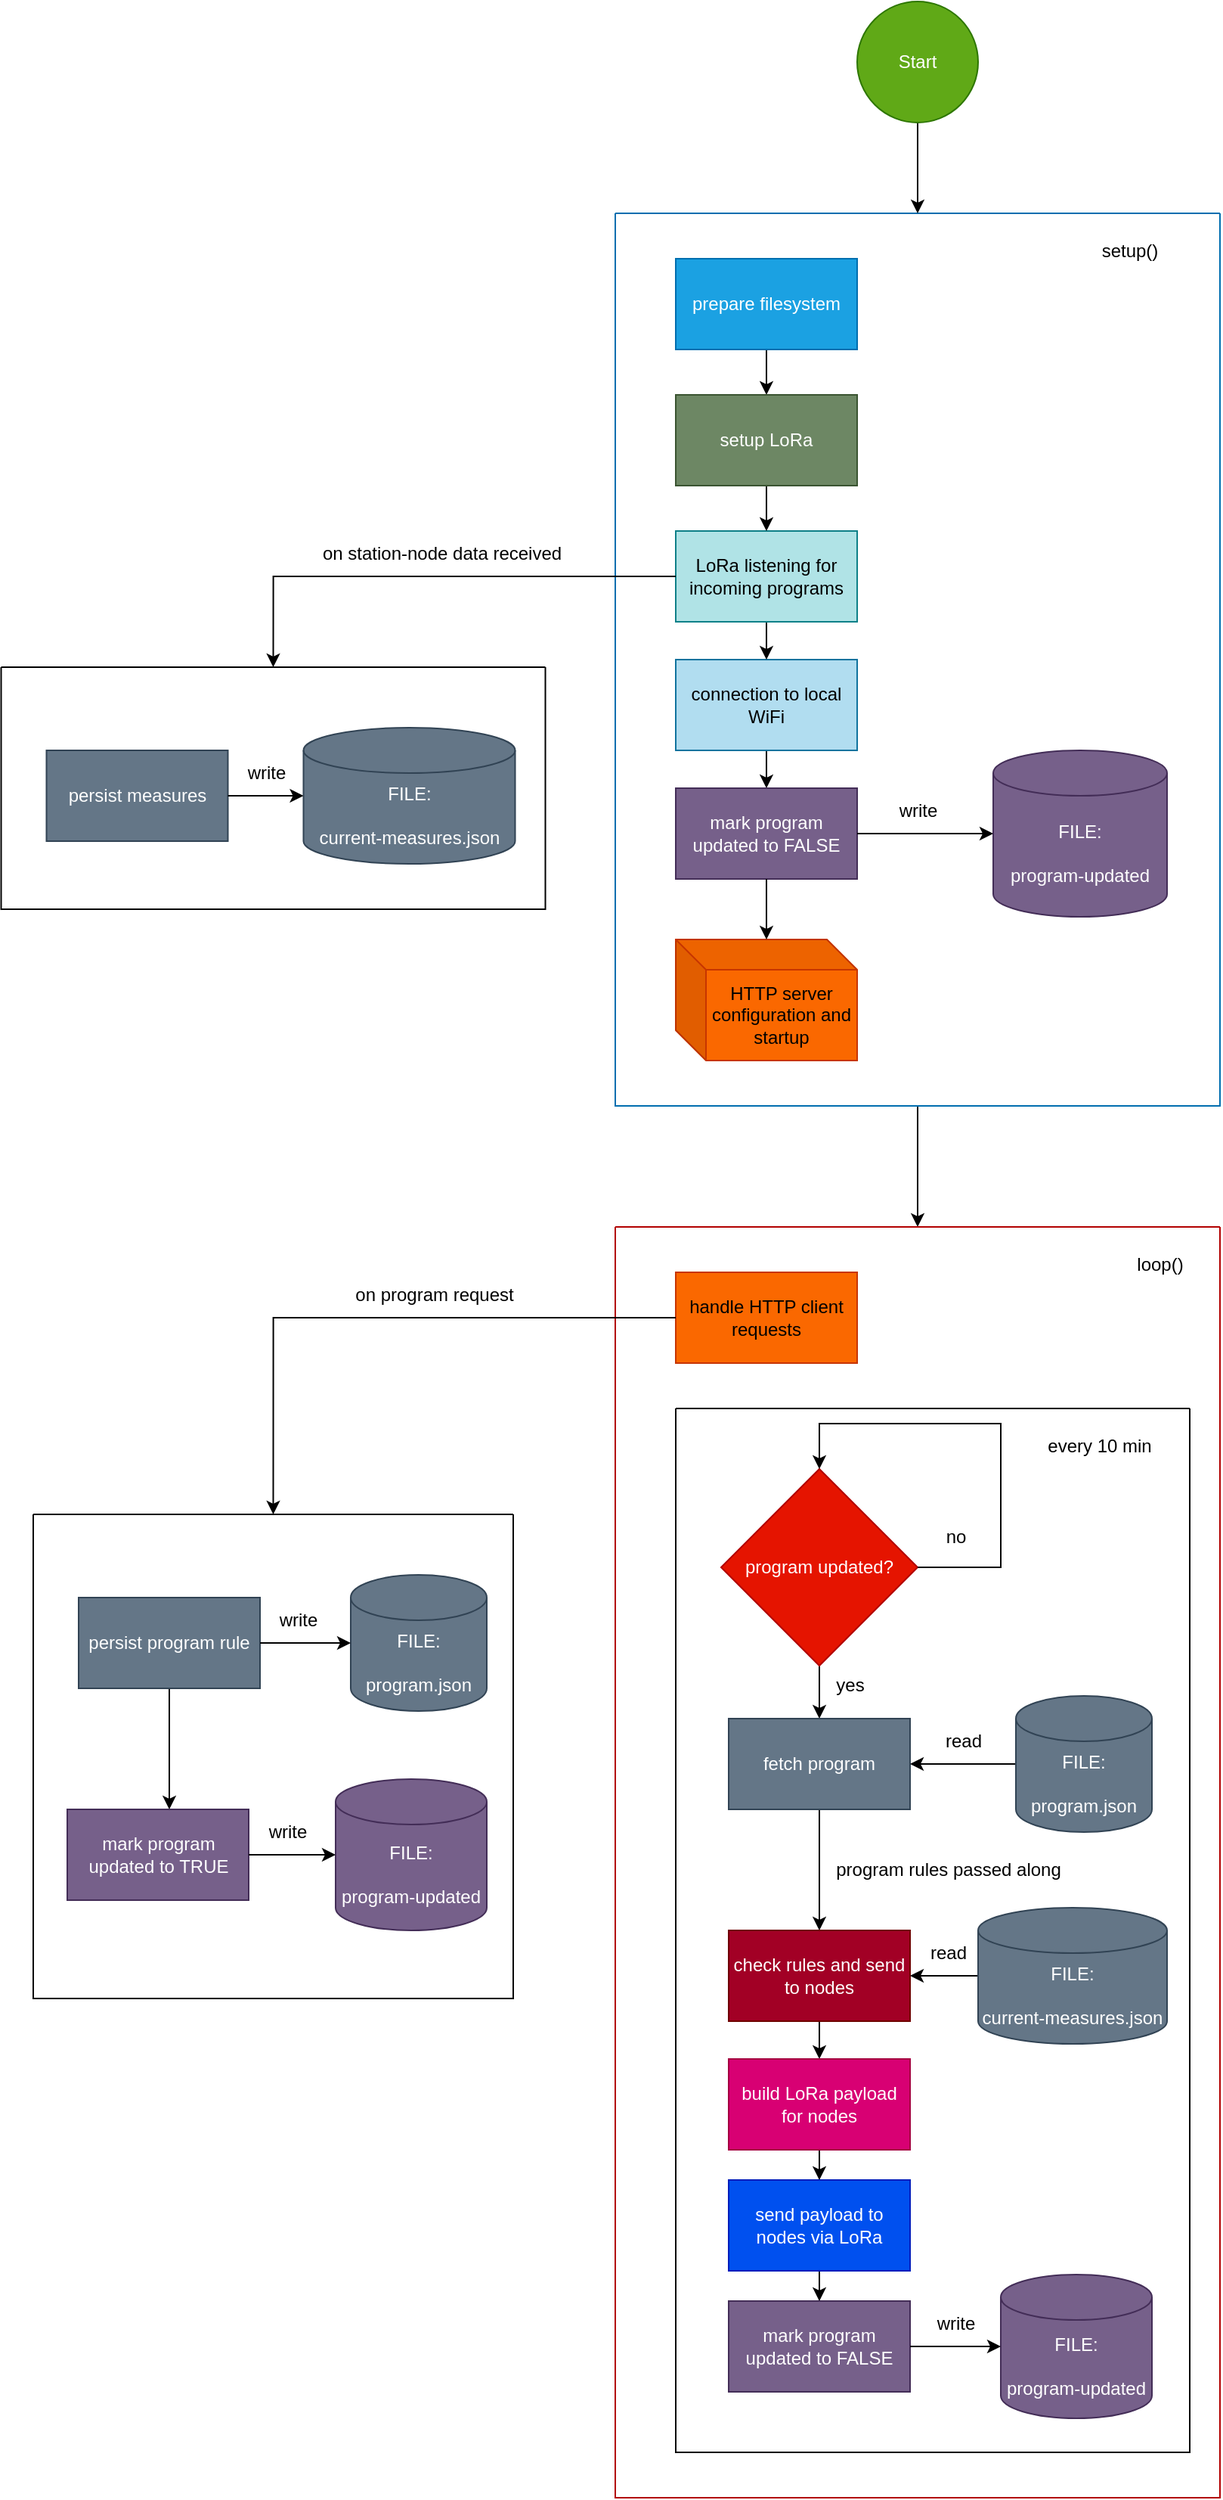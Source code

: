 <mxfile version="28.0.7">
  <diagram id="master-node" name="Flow">
    <mxGraphModel dx="2276" dy="722" grid="1" gridSize="10" guides="1" tooltips="1" connect="1" arrows="1" fold="1" page="1" pageScale="1" pageWidth="850" pageHeight="1100" background="#ffffff" math="0" shadow="0">
      <root>
        <mxCell id="0" />
        <mxCell id="1" parent="0" />
        <mxCell id="e-fHg1qAu55DlBUtpJUG-63" style="edgeStyle=orthogonalEdgeStyle;rounded=0;orthogonalLoop=1;jettySize=auto;html=1;" parent="1" source="e-fHg1qAu55DlBUtpJUG-8" target="e-fHg1qAu55DlBUtpJUG-29" edge="1">
          <mxGeometry relative="1" as="geometry" />
        </mxCell>
        <mxCell id="e-fHg1qAu55DlBUtpJUG-8" value="" style="swimlane;startSize=0;fillColor=#1ba1e2;fontColor=#ffffff;strokeColor=#006EAF;" parent="1" vertex="1">
          <mxGeometry x="225" y="180" width="400" height="590" as="geometry" />
        </mxCell>
        <mxCell id="e-fHg1qAu55DlBUtpJUG-10" value="setup()" style="text;html=1;align=center;verticalAlign=middle;resizable=0;points=[];autosize=1;strokeColor=none;fillColor=none;" parent="e-fHg1qAu55DlBUtpJUG-8" vertex="1">
          <mxGeometry x="310" y="10" width="60" height="30" as="geometry" />
        </mxCell>
        <mxCell id="e-fHg1qAu55DlBUtpJUG-23" style="edgeStyle=orthogonalEdgeStyle;rounded=0;orthogonalLoop=1;jettySize=auto;html=1;" parent="e-fHg1qAu55DlBUtpJUG-8" source="e-fHg1qAu55DlBUtpJUG-11" target="e-fHg1qAu55DlBUtpJUG-12" edge="1">
          <mxGeometry relative="1" as="geometry" />
        </mxCell>
        <mxCell id="e-fHg1qAu55DlBUtpJUG-11" value="prepare filesystem" style="rounded=0;whiteSpace=wrap;html=1;fillColor=#1ba1e2;fontColor=#ffffff;strokeColor=#006EAF;" parent="e-fHg1qAu55DlBUtpJUG-8" vertex="1">
          <mxGeometry x="40" y="30" width="120" height="60" as="geometry" />
        </mxCell>
        <mxCell id="e-fHg1qAu55DlBUtpJUG-26" style="edgeStyle=orthogonalEdgeStyle;rounded=0;orthogonalLoop=1;jettySize=auto;html=1;" parent="e-fHg1qAu55DlBUtpJUG-8" source="e-fHg1qAu55DlBUtpJUG-15" target="e-fHg1qAu55DlBUtpJUG-18" edge="1">
          <mxGeometry relative="1" as="geometry" />
        </mxCell>
        <mxCell id="e-fHg1qAu55DlBUtpJUG-15" value="connection to local WiFi" style="rounded=0;whiteSpace=wrap;html=1;fillColor=#b1ddf0;strokeColor=#10739e;" parent="e-fHg1qAu55DlBUtpJUG-8" vertex="1">
          <mxGeometry x="40" y="295" width="120" height="60" as="geometry" />
        </mxCell>
        <mxCell id="e-fHg1qAu55DlBUtpJUG-25" style="edgeStyle=orthogonalEdgeStyle;rounded=0;orthogonalLoop=1;jettySize=auto;html=1;" parent="e-fHg1qAu55DlBUtpJUG-8" source="e-fHg1qAu55DlBUtpJUG-13" target="e-fHg1qAu55DlBUtpJUG-15" edge="1">
          <mxGeometry relative="1" as="geometry" />
        </mxCell>
        <mxCell id="e-fHg1qAu55DlBUtpJUG-13" value="LoRa listening for incoming programs" style="rounded=0;whiteSpace=wrap;html=1;fillColor=#b0e3e6;strokeColor=#0e8088;" parent="e-fHg1qAu55DlBUtpJUG-8" vertex="1">
          <mxGeometry x="40" y="210" width="120" height="60" as="geometry" />
        </mxCell>
        <mxCell id="e-fHg1qAu55DlBUtpJUG-24" style="edgeStyle=orthogonalEdgeStyle;rounded=0;orthogonalLoop=1;jettySize=auto;html=1;" parent="e-fHg1qAu55DlBUtpJUG-8" source="e-fHg1qAu55DlBUtpJUG-12" target="e-fHg1qAu55DlBUtpJUG-13" edge="1">
          <mxGeometry relative="1" as="geometry" />
        </mxCell>
        <mxCell id="e-fHg1qAu55DlBUtpJUG-12" value="setup LoRa" style="rounded=0;whiteSpace=wrap;html=1;fillColor=#6d8764;fontColor=#ffffff;strokeColor=#3A5431;" parent="e-fHg1qAu55DlBUtpJUG-8" vertex="1">
          <mxGeometry x="40" y="120" width="120" height="60" as="geometry" />
        </mxCell>
        <mxCell id="e-fHg1qAu55DlBUtpJUG-17" value="HTTP server configuration and startup" style="shape=cube;whiteSpace=wrap;html=1;boundedLbl=1;backgroundOutline=1;darkOpacity=0.05;darkOpacity2=0.1;fillColor=#fa6800;fontColor=#000000;strokeColor=#C73500;" parent="e-fHg1qAu55DlBUtpJUG-8" vertex="1">
          <mxGeometry x="40" y="480" width="120" height="80" as="geometry" />
        </mxCell>
        <mxCell id="e-fHg1qAu55DlBUtpJUG-18" value="mark program updated to FALSE" style="rounded=0;whiteSpace=wrap;html=1;fillColor=#76608a;fontColor=#ffffff;strokeColor=#432D57;" parent="e-fHg1qAu55DlBUtpJUG-8" vertex="1">
          <mxGeometry x="40" y="380" width="120" height="60" as="geometry" />
        </mxCell>
        <mxCell id="e-fHg1qAu55DlBUtpJUG-19" value="&lt;div&gt;FILE:&lt;/div&gt;&lt;div&gt;&lt;br&gt;&lt;/div&gt;&lt;div&gt;program-updated&lt;/div&gt;" style="shape=cylinder3;whiteSpace=wrap;html=1;boundedLbl=1;backgroundOutline=1;size=15;fillColor=#76608a;fontColor=#ffffff;strokeColor=#432D57;" parent="e-fHg1qAu55DlBUtpJUG-8" vertex="1">
          <mxGeometry x="250" y="355" width="115" height="110" as="geometry" />
        </mxCell>
        <mxCell id="e-fHg1qAu55DlBUtpJUG-20" style="edgeStyle=orthogonalEdgeStyle;rounded=0;orthogonalLoop=1;jettySize=auto;html=1;entryX=0;entryY=0.5;entryDx=0;entryDy=0;entryPerimeter=0;" parent="e-fHg1qAu55DlBUtpJUG-8" source="e-fHg1qAu55DlBUtpJUG-18" target="e-fHg1qAu55DlBUtpJUG-19" edge="1">
          <mxGeometry relative="1" as="geometry" />
        </mxCell>
        <mxCell id="e-fHg1qAu55DlBUtpJUG-21" value="write" style="text;html=1;align=center;verticalAlign=middle;resizable=0;points=[];autosize=1;strokeColor=none;fillColor=none;" parent="e-fHg1qAu55DlBUtpJUG-8" vertex="1">
          <mxGeometry x="175" y="380" width="50" height="30" as="geometry" />
        </mxCell>
        <mxCell id="e-fHg1qAu55DlBUtpJUG-27" style="edgeStyle=orthogonalEdgeStyle;rounded=0;orthogonalLoop=1;jettySize=auto;html=1;entryX=0.5;entryY=0;entryDx=0;entryDy=0;entryPerimeter=0;" parent="e-fHg1qAu55DlBUtpJUG-8" source="e-fHg1qAu55DlBUtpJUG-18" target="e-fHg1qAu55DlBUtpJUG-17" edge="1">
          <mxGeometry relative="1" as="geometry" />
        </mxCell>
        <mxCell id="e-fHg1qAu55DlBUtpJUG-28" style="edgeStyle=orthogonalEdgeStyle;rounded=0;orthogonalLoop=1;jettySize=auto;html=1;entryX=0.5;entryY=0;entryDx=0;entryDy=0;" parent="1" source="e-fHg1qAu55DlBUtpJUG-9" target="e-fHg1qAu55DlBUtpJUG-8" edge="1">
          <mxGeometry relative="1" as="geometry" />
        </mxCell>
        <mxCell id="e-fHg1qAu55DlBUtpJUG-9" value="Start" style="ellipse;whiteSpace=wrap;html=1;aspect=fixed;fillColor=#60a917;fontColor=#ffffff;strokeColor=#2D7600;" parent="1" vertex="1">
          <mxGeometry x="385" y="40" width="80" height="80" as="geometry" />
        </mxCell>
        <mxCell id="e-fHg1qAu55DlBUtpJUG-29" value="" style="swimlane;startSize=0;fillColor=#e51400;fontColor=#ffffff;strokeColor=#B20000;" parent="1" vertex="1">
          <mxGeometry x="225" y="850" width="400" height="840" as="geometry" />
        </mxCell>
        <mxCell id="e-fHg1qAu55DlBUtpJUG-30" value="loop()" style="text;html=1;align=center;verticalAlign=middle;resizable=0;points=[];autosize=1;strokeColor=none;fillColor=none;" parent="e-fHg1qAu55DlBUtpJUG-29" vertex="1">
          <mxGeometry x="335" y="10" width="50" height="30" as="geometry" />
        </mxCell>
        <mxCell id="e-fHg1qAu55DlBUtpJUG-32" value="handle HTTP client requests" style="rounded=0;whiteSpace=wrap;html=1;fillColor=#fa6800;fontColor=#000000;strokeColor=#C73500;" parent="e-fHg1qAu55DlBUtpJUG-29" vertex="1">
          <mxGeometry x="40" y="30" width="120" height="60" as="geometry" />
        </mxCell>
        <mxCell id="e-fHg1qAu55DlBUtpJUG-47" value="" style="swimlane;startSize=0;" parent="e-fHg1qAu55DlBUtpJUG-29" vertex="1">
          <mxGeometry x="40" y="120" width="340" height="690" as="geometry" />
        </mxCell>
        <mxCell id="e-fHg1qAu55DlBUtpJUG-48" value="every 10 min" style="text;html=1;align=center;verticalAlign=middle;resizable=0;points=[];autosize=1;strokeColor=none;fillColor=none;" parent="e-fHg1qAu55DlBUtpJUG-47" vertex="1">
          <mxGeometry x="235" y="10" width="90" height="30" as="geometry" />
        </mxCell>
        <mxCell id="e-fHg1qAu55DlBUtpJUG-51" value="" style="edgeStyle=orthogonalEdgeStyle;rounded=0;orthogonalLoop=1;jettySize=auto;html=1;" parent="e-fHg1qAu55DlBUtpJUG-47" source="e-fHg1qAu55DlBUtpJUG-49" target="e-fHg1qAu55DlBUtpJUG-50" edge="1">
          <mxGeometry relative="1" as="geometry" />
        </mxCell>
        <mxCell id="e-fHg1qAu55DlBUtpJUG-49" value="program updated?" style="rhombus;whiteSpace=wrap;html=1;fillColor=#e51400;fontColor=#ffffff;strokeColor=#B20000;" parent="e-fHg1qAu55DlBUtpJUG-47" vertex="1">
          <mxGeometry x="30" y="40" width="130" height="130" as="geometry" />
        </mxCell>
        <mxCell id="e-fHg1qAu55DlBUtpJUG-65" value="" style="edgeStyle=orthogonalEdgeStyle;rounded=0;orthogonalLoop=1;jettySize=auto;html=1;" parent="e-fHg1qAu55DlBUtpJUG-47" source="e-fHg1qAu55DlBUtpJUG-50" target="e-fHg1qAu55DlBUtpJUG-64" edge="1">
          <mxGeometry relative="1" as="geometry" />
        </mxCell>
        <mxCell id="e-fHg1qAu55DlBUtpJUG-50" value="fetch program" style="whiteSpace=wrap;html=1;fillColor=#647687;fontColor=#ffffff;strokeColor=#314354;" parent="e-fHg1qAu55DlBUtpJUG-47" vertex="1">
          <mxGeometry x="35" y="205" width="120" height="60" as="geometry" />
        </mxCell>
        <mxCell id="e-fHg1qAu55DlBUtpJUG-53" style="edgeStyle=orthogonalEdgeStyle;rounded=0;orthogonalLoop=1;jettySize=auto;html=1;entryX=1;entryY=0.5;entryDx=0;entryDy=0;" parent="e-fHg1qAu55DlBUtpJUG-47" source="e-fHg1qAu55DlBUtpJUG-52" target="e-fHg1qAu55DlBUtpJUG-50" edge="1">
          <mxGeometry relative="1" as="geometry" />
        </mxCell>
        <mxCell id="e-fHg1qAu55DlBUtpJUG-52" value="&lt;div&gt;FILE:&lt;/div&gt;&lt;div&gt;&lt;br&gt;&lt;/div&gt;&lt;div&gt;program.json&lt;/div&gt;" style="shape=cylinder3;whiteSpace=wrap;html=1;boundedLbl=1;backgroundOutline=1;size=15;fillColor=#647687;fontColor=#ffffff;strokeColor=#314354;" parent="e-fHg1qAu55DlBUtpJUG-47" vertex="1">
          <mxGeometry x="225" y="190" width="90" height="90" as="geometry" />
        </mxCell>
        <mxCell id="e-fHg1qAu55DlBUtpJUG-54" value="read" style="text;html=1;align=center;verticalAlign=middle;resizable=0;points=[];autosize=1;strokeColor=none;fillColor=none;" parent="e-fHg1qAu55DlBUtpJUG-47" vertex="1">
          <mxGeometry x="165" y="205" width="50" height="30" as="geometry" />
        </mxCell>
        <mxCell id="e-fHg1qAu55DlBUtpJUG-68" value="" style="edgeStyle=orthogonalEdgeStyle;rounded=0;orthogonalLoop=1;jettySize=auto;html=1;" parent="e-fHg1qAu55DlBUtpJUG-47" source="e-fHg1qAu55DlBUtpJUG-64" target="e-fHg1qAu55DlBUtpJUG-67" edge="1">
          <mxGeometry relative="1" as="geometry" />
        </mxCell>
        <mxCell id="e-fHg1qAu55DlBUtpJUG-64" value="check rules and send to nodes" style="whiteSpace=wrap;html=1;fillColor=#a20025;fontColor=#ffffff;strokeColor=#6F0000;" parent="e-fHg1qAu55DlBUtpJUG-47" vertex="1">
          <mxGeometry x="35" y="345" width="120" height="60" as="geometry" />
        </mxCell>
        <mxCell id="e-fHg1qAu55DlBUtpJUG-66" value="program rules passed along" style="text;html=1;align=center;verticalAlign=middle;resizable=0;points=[];autosize=1;strokeColor=none;fillColor=none;" parent="e-fHg1qAu55DlBUtpJUG-47" vertex="1">
          <mxGeometry x="95" y="290" width="170" height="30" as="geometry" />
        </mxCell>
        <mxCell id="e-fHg1qAu55DlBUtpJUG-70" value="" style="edgeStyle=orthogonalEdgeStyle;rounded=0;orthogonalLoop=1;jettySize=auto;html=1;" parent="e-fHg1qAu55DlBUtpJUG-47" source="e-fHg1qAu55DlBUtpJUG-67" target="e-fHg1qAu55DlBUtpJUG-69" edge="1">
          <mxGeometry relative="1" as="geometry" />
        </mxCell>
        <mxCell id="e-fHg1qAu55DlBUtpJUG-67" value="build LoRa payload for nodes" style="whiteSpace=wrap;html=1;fillColor=#d80073;fontColor=#ffffff;strokeColor=#A50040;" parent="e-fHg1qAu55DlBUtpJUG-47" vertex="1">
          <mxGeometry x="35" y="430" width="120" height="60" as="geometry" />
        </mxCell>
        <mxCell id="e-fHg1qAu55DlBUtpJUG-71" style="edgeStyle=orthogonalEdgeStyle;rounded=0;orthogonalLoop=1;jettySize=auto;html=1;entryX=0.5;entryY=0;entryDx=0;entryDy=0;" parent="e-fHg1qAu55DlBUtpJUG-47" source="e-fHg1qAu55DlBUtpJUG-69" target="e-fHg1qAu55DlBUtpJUG-57" edge="1">
          <mxGeometry relative="1" as="geometry" />
        </mxCell>
        <mxCell id="e-fHg1qAu55DlBUtpJUG-69" value="send payload to nodes via LoRa" style="whiteSpace=wrap;html=1;fillColor=#0050ef;fontColor=#ffffff;strokeColor=#001DBC;" parent="e-fHg1qAu55DlBUtpJUG-47" vertex="1">
          <mxGeometry x="35" y="510" width="120" height="60" as="geometry" />
        </mxCell>
        <mxCell id="e-fHg1qAu55DlBUtpJUG-57" value="mark program updated to FALSE" style="rounded=0;whiteSpace=wrap;html=1;fillColor=#76608a;fontColor=#ffffff;strokeColor=#432D57;" parent="e-fHg1qAu55DlBUtpJUG-47" vertex="1">
          <mxGeometry x="35" y="590" width="120" height="60" as="geometry" />
        </mxCell>
        <mxCell id="e-fHg1qAu55DlBUtpJUG-58" value="&lt;div&gt;FILE:&lt;/div&gt;&lt;div&gt;&lt;br&gt;&lt;/div&gt;&lt;div&gt;program-updated&lt;/div&gt;" style="shape=cylinder3;whiteSpace=wrap;html=1;boundedLbl=1;backgroundOutline=1;size=15;fillColor=#76608a;fontColor=#ffffff;strokeColor=#432D57;" parent="e-fHg1qAu55DlBUtpJUG-47" vertex="1">
          <mxGeometry x="215" y="572.5" width="100" height="95" as="geometry" />
        </mxCell>
        <mxCell id="e-fHg1qAu55DlBUtpJUG-59" value="write" style="text;html=1;align=center;verticalAlign=middle;resizable=0;points=[];autosize=1;strokeColor=none;fillColor=none;" parent="e-fHg1qAu55DlBUtpJUG-47" vertex="1">
          <mxGeometry x="160" y="590" width="50" height="30" as="geometry" />
        </mxCell>
        <mxCell id="e-fHg1qAu55DlBUtpJUG-60" style="edgeStyle=orthogonalEdgeStyle;rounded=0;orthogonalLoop=1;jettySize=auto;html=1;entryX=0;entryY=0.5;entryDx=0;entryDy=0;entryPerimeter=0;" parent="e-fHg1qAu55DlBUtpJUG-47" source="e-fHg1qAu55DlBUtpJUG-57" target="e-fHg1qAu55DlBUtpJUG-58" edge="1">
          <mxGeometry relative="1" as="geometry" />
        </mxCell>
        <mxCell id="e-fHg1qAu55DlBUtpJUG-93" style="edgeStyle=orthogonalEdgeStyle;rounded=0;orthogonalLoop=1;jettySize=auto;html=1;entryX=0.5;entryY=0;entryDx=0;entryDy=0;exitX=1;exitY=0.5;exitDx=0;exitDy=0;" parent="e-fHg1qAu55DlBUtpJUG-47" source="e-fHg1qAu55DlBUtpJUG-49" target="e-fHg1qAu55DlBUtpJUG-49" edge="1">
          <mxGeometry relative="1" as="geometry">
            <Array as="points">
              <mxPoint x="215" y="105" />
              <mxPoint x="215" y="10" />
              <mxPoint x="95" y="10" />
            </Array>
          </mxGeometry>
        </mxCell>
        <mxCell id="e-fHg1qAu55DlBUtpJUG-94" value="no" style="text;html=1;align=center;verticalAlign=middle;resizable=0;points=[];autosize=1;strokeColor=none;fillColor=none;" parent="e-fHg1qAu55DlBUtpJUG-47" vertex="1">
          <mxGeometry x="165" y="70" width="40" height="30" as="geometry" />
        </mxCell>
        <mxCell id="2DC66a1OrA8EMdjXUKhQ-19" style="edgeStyle=orthogonalEdgeStyle;rounded=0;orthogonalLoop=1;jettySize=auto;html=1;entryX=1;entryY=0.5;entryDx=0;entryDy=0;" edge="1" parent="e-fHg1qAu55DlBUtpJUG-47" source="2DC66a1OrA8EMdjXUKhQ-18" target="e-fHg1qAu55DlBUtpJUG-64">
          <mxGeometry relative="1" as="geometry" />
        </mxCell>
        <mxCell id="2DC66a1OrA8EMdjXUKhQ-18" value="&lt;div&gt;FILE:&lt;/div&gt;&lt;div&gt;&lt;br&gt;&lt;/div&gt;&lt;div&gt;current-measures.json&lt;/div&gt;" style="shape=cylinder3;whiteSpace=wrap;html=1;boundedLbl=1;backgroundOutline=1;size=15;fillColor=#647687;fontColor=#ffffff;strokeColor=#314354;" vertex="1" parent="e-fHg1qAu55DlBUtpJUG-47">
          <mxGeometry x="200" y="330" width="125" height="90" as="geometry" />
        </mxCell>
        <mxCell id="2DC66a1OrA8EMdjXUKhQ-20" value="&lt;div&gt;read&lt;/div&gt;" style="text;html=1;align=center;verticalAlign=middle;resizable=0;points=[];autosize=1;strokeColor=none;fillColor=none;" vertex="1" parent="e-fHg1qAu55DlBUtpJUG-47">
          <mxGeometry x="155" y="345" width="50" height="30" as="geometry" />
        </mxCell>
        <mxCell id="e-fHg1qAu55DlBUtpJUG-72" value="yes" style="text;html=1;align=center;verticalAlign=middle;resizable=0;points=[];autosize=1;strokeColor=none;fillColor=none;" parent="1" vertex="1">
          <mxGeometry x="360" y="1138" width="40" height="30" as="geometry" />
        </mxCell>
        <mxCell id="e-fHg1qAu55DlBUtpJUG-74" value="" style="swimlane;startSize=0;" parent="1" vertex="1">
          <mxGeometry x="-160" y="1040" width="317.5" height="320" as="geometry" />
        </mxCell>
        <mxCell id="e-fHg1qAu55DlBUtpJUG-82" value="" style="edgeStyle=orthogonalEdgeStyle;rounded=0;orthogonalLoop=1;jettySize=auto;html=1;" parent="e-fHg1qAu55DlBUtpJUG-74" source="e-fHg1qAu55DlBUtpJUG-76" edge="1">
          <mxGeometry relative="1" as="geometry">
            <mxPoint x="90" y="195" as="targetPoint" />
          </mxGeometry>
        </mxCell>
        <mxCell id="e-fHg1qAu55DlBUtpJUG-76" value="persist program rule" style="whiteSpace=wrap;html=1;fillColor=#647687;fontColor=#ffffff;strokeColor=#314354;" parent="e-fHg1qAu55DlBUtpJUG-74" vertex="1">
          <mxGeometry x="30" y="55" width="120" height="60" as="geometry" />
        </mxCell>
        <mxCell id="e-fHg1qAu55DlBUtpJUG-78" value="&lt;div&gt;FILE:&lt;/div&gt;&lt;div&gt;&lt;br&gt;&lt;/div&gt;&lt;div&gt;program.json&lt;/div&gt;" style="shape=cylinder3;whiteSpace=wrap;html=1;boundedLbl=1;backgroundOutline=1;size=15;fillColor=#647687;fontColor=#ffffff;strokeColor=#314354;" parent="e-fHg1qAu55DlBUtpJUG-74" vertex="1">
          <mxGeometry x="210" y="40" width="90" height="90" as="geometry" />
        </mxCell>
        <mxCell id="e-fHg1qAu55DlBUtpJUG-79" style="edgeStyle=orthogonalEdgeStyle;rounded=0;orthogonalLoop=1;jettySize=auto;html=1;entryX=0;entryY=0.5;entryDx=0;entryDy=0;entryPerimeter=0;" parent="e-fHg1qAu55DlBUtpJUG-74" source="e-fHg1qAu55DlBUtpJUG-76" target="e-fHg1qAu55DlBUtpJUG-78" edge="1">
          <mxGeometry relative="1" as="geometry" />
        </mxCell>
        <mxCell id="e-fHg1qAu55DlBUtpJUG-80" value="write" style="text;html=1;align=center;verticalAlign=middle;resizable=0;points=[];autosize=1;strokeColor=none;fillColor=none;" parent="e-fHg1qAu55DlBUtpJUG-74" vertex="1">
          <mxGeometry x="150" y="55" width="50" height="30" as="geometry" />
        </mxCell>
        <mxCell id="e-fHg1qAu55DlBUtpJUG-84" value="mark program updated to TRUE" style="rounded=0;whiteSpace=wrap;html=1;fillColor=#76608a;fontColor=#ffffff;strokeColor=#432D57;" parent="e-fHg1qAu55DlBUtpJUG-74" vertex="1">
          <mxGeometry x="22.5" y="195" width="120" height="60" as="geometry" />
        </mxCell>
        <mxCell id="e-fHg1qAu55DlBUtpJUG-85" value="&lt;div&gt;FILE:&lt;/div&gt;&lt;div&gt;&lt;br&gt;&lt;/div&gt;&lt;div&gt;program-updated&lt;/div&gt;" style="shape=cylinder3;whiteSpace=wrap;html=1;boundedLbl=1;backgroundOutline=1;size=15;fillColor=#76608a;fontColor=#ffffff;strokeColor=#432D57;" parent="e-fHg1qAu55DlBUtpJUG-74" vertex="1">
          <mxGeometry x="200" y="175" width="100" height="100" as="geometry" />
        </mxCell>
        <mxCell id="e-fHg1qAu55DlBUtpJUG-86" style="edgeStyle=orthogonalEdgeStyle;rounded=0;orthogonalLoop=1;jettySize=auto;html=1;entryX=0;entryY=0.5;entryDx=0;entryDy=0;entryPerimeter=0;" parent="e-fHg1qAu55DlBUtpJUG-74" source="e-fHg1qAu55DlBUtpJUG-84" target="e-fHg1qAu55DlBUtpJUG-85" edge="1">
          <mxGeometry relative="1" as="geometry" />
        </mxCell>
        <mxCell id="e-fHg1qAu55DlBUtpJUG-87" value="write" style="text;html=1;align=center;verticalAlign=middle;resizable=0;points=[];autosize=1;strokeColor=none;fillColor=none;" parent="e-fHg1qAu55DlBUtpJUG-74" vertex="1">
          <mxGeometry x="142.5" y="195" width="50" height="30" as="geometry" />
        </mxCell>
        <mxCell id="2DC66a1OrA8EMdjXUKhQ-1" style="edgeStyle=orthogonalEdgeStyle;rounded=0;orthogonalLoop=1;jettySize=auto;html=1;entryX=0.5;entryY=0;entryDx=0;entryDy=0;" edge="1" parent="1" source="e-fHg1qAu55DlBUtpJUG-32" target="e-fHg1qAu55DlBUtpJUG-74">
          <mxGeometry relative="1" as="geometry" />
        </mxCell>
        <mxCell id="2DC66a1OrA8EMdjXUKhQ-2" value="" style="swimlane;startSize=0;" vertex="1" parent="1">
          <mxGeometry x="-181.25" y="480" width="360" height="160" as="geometry" />
        </mxCell>
        <mxCell id="2DC66a1OrA8EMdjXUKhQ-4" value="persist measures" style="whiteSpace=wrap;html=1;fillColor=#647687;fontColor=#ffffff;strokeColor=#314354;" vertex="1" parent="2DC66a1OrA8EMdjXUKhQ-2">
          <mxGeometry x="30" y="55" width="120" height="60" as="geometry" />
        </mxCell>
        <mxCell id="2DC66a1OrA8EMdjXUKhQ-5" value="&lt;div&gt;FILE:&lt;/div&gt;&lt;div&gt;&lt;br&gt;&lt;/div&gt;&lt;div&gt;current-measures.json&lt;/div&gt;" style="shape=cylinder3;whiteSpace=wrap;html=1;boundedLbl=1;backgroundOutline=1;size=15;fillColor=#647687;fontColor=#ffffff;strokeColor=#314354;" vertex="1" parent="2DC66a1OrA8EMdjXUKhQ-2">
          <mxGeometry x="200" y="40" width="140" height="90" as="geometry" />
        </mxCell>
        <mxCell id="2DC66a1OrA8EMdjXUKhQ-6" style="edgeStyle=orthogonalEdgeStyle;rounded=0;orthogonalLoop=1;jettySize=auto;html=1;entryX=0;entryY=0.5;entryDx=0;entryDy=0;entryPerimeter=0;" edge="1" parent="2DC66a1OrA8EMdjXUKhQ-2" source="2DC66a1OrA8EMdjXUKhQ-4" target="2DC66a1OrA8EMdjXUKhQ-5">
          <mxGeometry relative="1" as="geometry" />
        </mxCell>
        <mxCell id="2DC66a1OrA8EMdjXUKhQ-7" value="write" style="text;html=1;align=center;verticalAlign=middle;resizable=0;points=[];autosize=1;strokeColor=none;fillColor=none;" vertex="1" parent="2DC66a1OrA8EMdjXUKhQ-2">
          <mxGeometry x="150" y="55" width="50" height="30" as="geometry" />
        </mxCell>
        <mxCell id="2DC66a1OrA8EMdjXUKhQ-15" style="edgeStyle=orthogonalEdgeStyle;rounded=0;orthogonalLoop=1;jettySize=auto;html=1;entryX=0.5;entryY=0;entryDx=0;entryDy=0;" edge="1" parent="1" source="e-fHg1qAu55DlBUtpJUG-13" target="2DC66a1OrA8EMdjXUKhQ-2">
          <mxGeometry relative="1" as="geometry" />
        </mxCell>
        <mxCell id="2DC66a1OrA8EMdjXUKhQ-16" value="on station-node data received" style="text;html=1;align=center;verticalAlign=middle;resizable=0;points=[];autosize=1;strokeColor=none;fillColor=none;" vertex="1" parent="1">
          <mxGeometry x="20" y="390" width="180" height="30" as="geometry" />
        </mxCell>
        <mxCell id="2DC66a1OrA8EMdjXUKhQ-17" value="on program request" style="text;html=1;align=center;verticalAlign=middle;resizable=0;points=[];autosize=1;strokeColor=none;fillColor=none;" vertex="1" parent="1">
          <mxGeometry x="40" y="880" width="130" height="30" as="geometry" />
        </mxCell>
      </root>
    </mxGraphModel>
  </diagram>
</mxfile>
